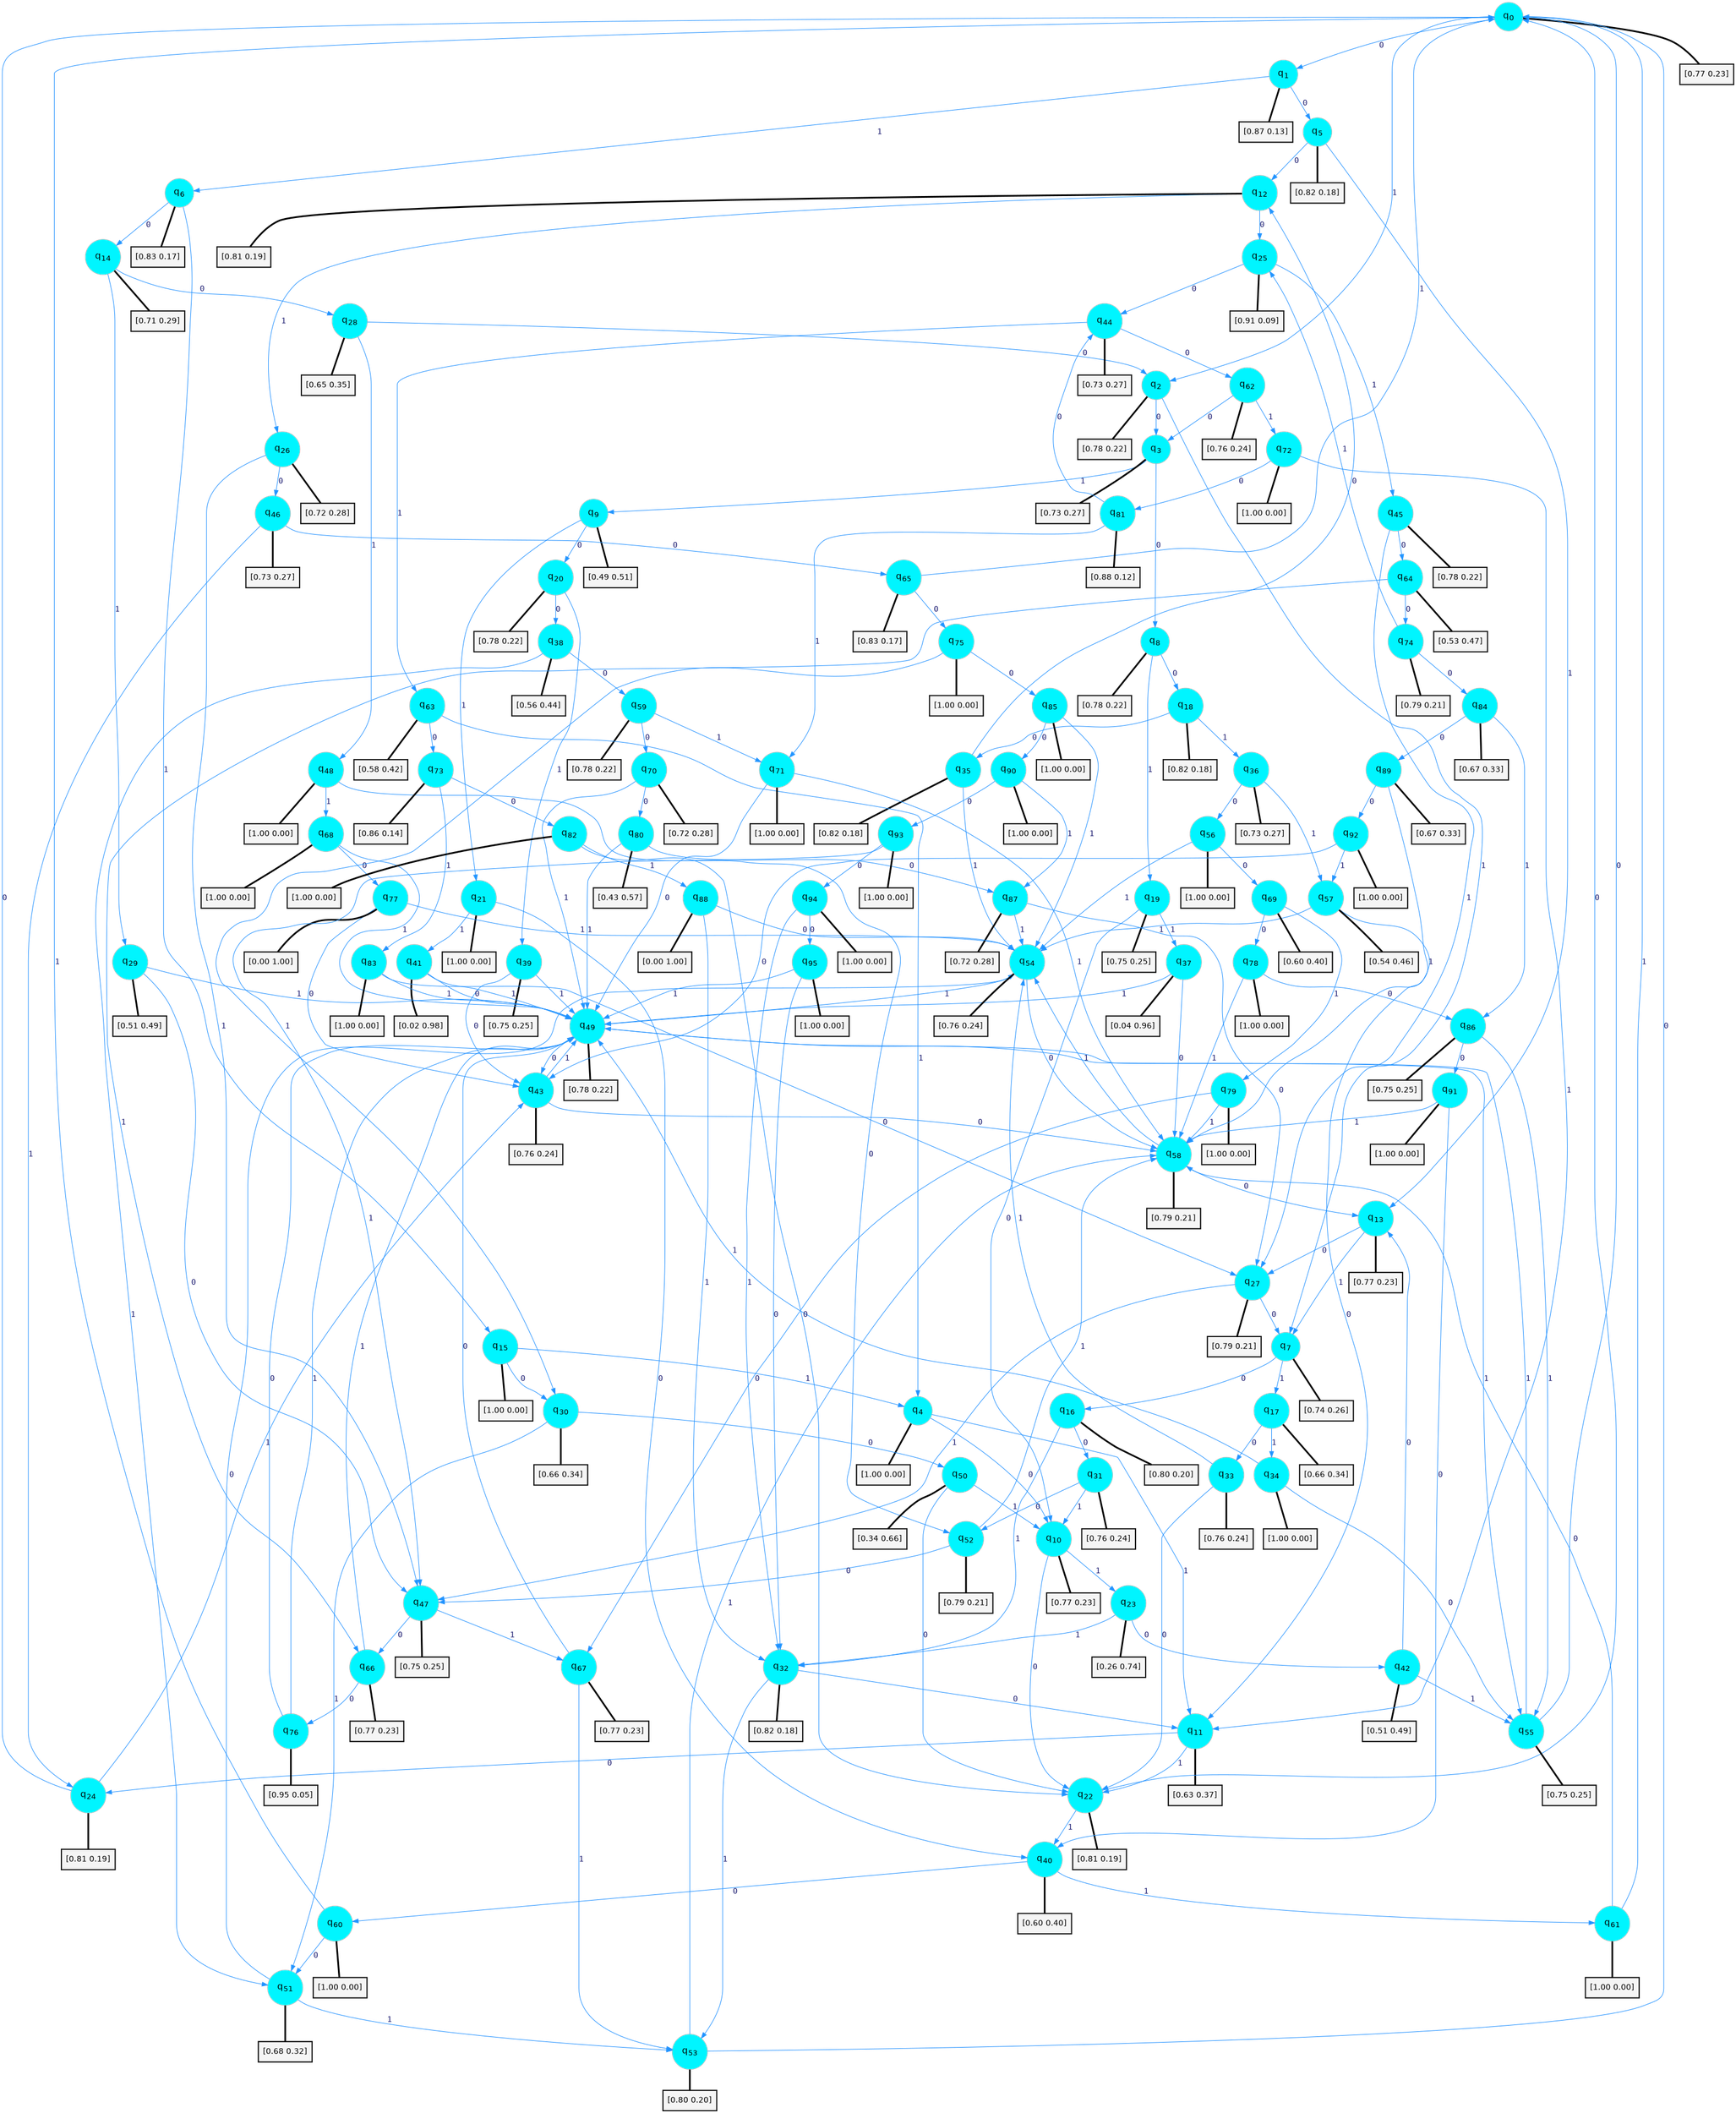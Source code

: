 digraph G {
graph [
bgcolor=transparent, dpi=300, rankdir=TD, size="40,25"];
node [
color=gray, fillcolor=turquoise1, fontcolor=black, fontname=Helvetica, fontsize=16, fontweight=bold, shape=circle, style=filled];
edge [
arrowsize=1, color=dodgerblue1, fontcolor=midnightblue, fontname=courier, fontweight=bold, penwidth=1, style=solid, weight=20];
0[label=<q<SUB>0</SUB>>];
1[label=<q<SUB>1</SUB>>];
2[label=<q<SUB>2</SUB>>];
3[label=<q<SUB>3</SUB>>];
4[label=<q<SUB>4</SUB>>];
5[label=<q<SUB>5</SUB>>];
6[label=<q<SUB>6</SUB>>];
7[label=<q<SUB>7</SUB>>];
8[label=<q<SUB>8</SUB>>];
9[label=<q<SUB>9</SUB>>];
10[label=<q<SUB>10</SUB>>];
11[label=<q<SUB>11</SUB>>];
12[label=<q<SUB>12</SUB>>];
13[label=<q<SUB>13</SUB>>];
14[label=<q<SUB>14</SUB>>];
15[label=<q<SUB>15</SUB>>];
16[label=<q<SUB>16</SUB>>];
17[label=<q<SUB>17</SUB>>];
18[label=<q<SUB>18</SUB>>];
19[label=<q<SUB>19</SUB>>];
20[label=<q<SUB>20</SUB>>];
21[label=<q<SUB>21</SUB>>];
22[label=<q<SUB>22</SUB>>];
23[label=<q<SUB>23</SUB>>];
24[label=<q<SUB>24</SUB>>];
25[label=<q<SUB>25</SUB>>];
26[label=<q<SUB>26</SUB>>];
27[label=<q<SUB>27</SUB>>];
28[label=<q<SUB>28</SUB>>];
29[label=<q<SUB>29</SUB>>];
30[label=<q<SUB>30</SUB>>];
31[label=<q<SUB>31</SUB>>];
32[label=<q<SUB>32</SUB>>];
33[label=<q<SUB>33</SUB>>];
34[label=<q<SUB>34</SUB>>];
35[label=<q<SUB>35</SUB>>];
36[label=<q<SUB>36</SUB>>];
37[label=<q<SUB>37</SUB>>];
38[label=<q<SUB>38</SUB>>];
39[label=<q<SUB>39</SUB>>];
40[label=<q<SUB>40</SUB>>];
41[label=<q<SUB>41</SUB>>];
42[label=<q<SUB>42</SUB>>];
43[label=<q<SUB>43</SUB>>];
44[label=<q<SUB>44</SUB>>];
45[label=<q<SUB>45</SUB>>];
46[label=<q<SUB>46</SUB>>];
47[label=<q<SUB>47</SUB>>];
48[label=<q<SUB>48</SUB>>];
49[label=<q<SUB>49</SUB>>];
50[label=<q<SUB>50</SUB>>];
51[label=<q<SUB>51</SUB>>];
52[label=<q<SUB>52</SUB>>];
53[label=<q<SUB>53</SUB>>];
54[label=<q<SUB>54</SUB>>];
55[label=<q<SUB>55</SUB>>];
56[label=<q<SUB>56</SUB>>];
57[label=<q<SUB>57</SUB>>];
58[label=<q<SUB>58</SUB>>];
59[label=<q<SUB>59</SUB>>];
60[label=<q<SUB>60</SUB>>];
61[label=<q<SUB>61</SUB>>];
62[label=<q<SUB>62</SUB>>];
63[label=<q<SUB>63</SUB>>];
64[label=<q<SUB>64</SUB>>];
65[label=<q<SUB>65</SUB>>];
66[label=<q<SUB>66</SUB>>];
67[label=<q<SUB>67</SUB>>];
68[label=<q<SUB>68</SUB>>];
69[label=<q<SUB>69</SUB>>];
70[label=<q<SUB>70</SUB>>];
71[label=<q<SUB>71</SUB>>];
72[label=<q<SUB>72</SUB>>];
73[label=<q<SUB>73</SUB>>];
74[label=<q<SUB>74</SUB>>];
75[label=<q<SUB>75</SUB>>];
76[label=<q<SUB>76</SUB>>];
77[label=<q<SUB>77</SUB>>];
78[label=<q<SUB>78</SUB>>];
79[label=<q<SUB>79</SUB>>];
80[label=<q<SUB>80</SUB>>];
81[label=<q<SUB>81</SUB>>];
82[label=<q<SUB>82</SUB>>];
83[label=<q<SUB>83</SUB>>];
84[label=<q<SUB>84</SUB>>];
85[label=<q<SUB>85</SUB>>];
86[label=<q<SUB>86</SUB>>];
87[label=<q<SUB>87</SUB>>];
88[label=<q<SUB>88</SUB>>];
89[label=<q<SUB>89</SUB>>];
90[label=<q<SUB>90</SUB>>];
91[label=<q<SUB>91</SUB>>];
92[label=<q<SUB>92</SUB>>];
93[label=<q<SUB>93</SUB>>];
94[label=<q<SUB>94</SUB>>];
95[label=<q<SUB>95</SUB>>];
96[label="[0.77 0.23]", shape=box,fontcolor=black, fontname=Helvetica, fontsize=14, penwidth=2, fillcolor=whitesmoke,color=black];
97[label="[0.87 0.13]", shape=box,fontcolor=black, fontname=Helvetica, fontsize=14, penwidth=2, fillcolor=whitesmoke,color=black];
98[label="[0.78 0.22]", shape=box,fontcolor=black, fontname=Helvetica, fontsize=14, penwidth=2, fillcolor=whitesmoke,color=black];
99[label="[0.73 0.27]", shape=box,fontcolor=black, fontname=Helvetica, fontsize=14, penwidth=2, fillcolor=whitesmoke,color=black];
100[label="[1.00 0.00]", shape=box,fontcolor=black, fontname=Helvetica, fontsize=14, penwidth=2, fillcolor=whitesmoke,color=black];
101[label="[0.82 0.18]", shape=box,fontcolor=black, fontname=Helvetica, fontsize=14, penwidth=2, fillcolor=whitesmoke,color=black];
102[label="[0.83 0.17]", shape=box,fontcolor=black, fontname=Helvetica, fontsize=14, penwidth=2, fillcolor=whitesmoke,color=black];
103[label="[0.74 0.26]", shape=box,fontcolor=black, fontname=Helvetica, fontsize=14, penwidth=2, fillcolor=whitesmoke,color=black];
104[label="[0.78 0.22]", shape=box,fontcolor=black, fontname=Helvetica, fontsize=14, penwidth=2, fillcolor=whitesmoke,color=black];
105[label="[0.49 0.51]", shape=box,fontcolor=black, fontname=Helvetica, fontsize=14, penwidth=2, fillcolor=whitesmoke,color=black];
106[label="[0.77 0.23]", shape=box,fontcolor=black, fontname=Helvetica, fontsize=14, penwidth=2, fillcolor=whitesmoke,color=black];
107[label="[0.63 0.37]", shape=box,fontcolor=black, fontname=Helvetica, fontsize=14, penwidth=2, fillcolor=whitesmoke,color=black];
108[label="[0.81 0.19]", shape=box,fontcolor=black, fontname=Helvetica, fontsize=14, penwidth=2, fillcolor=whitesmoke,color=black];
109[label="[0.77 0.23]", shape=box,fontcolor=black, fontname=Helvetica, fontsize=14, penwidth=2, fillcolor=whitesmoke,color=black];
110[label="[0.71 0.29]", shape=box,fontcolor=black, fontname=Helvetica, fontsize=14, penwidth=2, fillcolor=whitesmoke,color=black];
111[label="[1.00 0.00]", shape=box,fontcolor=black, fontname=Helvetica, fontsize=14, penwidth=2, fillcolor=whitesmoke,color=black];
112[label="[0.80 0.20]", shape=box,fontcolor=black, fontname=Helvetica, fontsize=14, penwidth=2, fillcolor=whitesmoke,color=black];
113[label="[0.66 0.34]", shape=box,fontcolor=black, fontname=Helvetica, fontsize=14, penwidth=2, fillcolor=whitesmoke,color=black];
114[label="[0.82 0.18]", shape=box,fontcolor=black, fontname=Helvetica, fontsize=14, penwidth=2, fillcolor=whitesmoke,color=black];
115[label="[0.75 0.25]", shape=box,fontcolor=black, fontname=Helvetica, fontsize=14, penwidth=2, fillcolor=whitesmoke,color=black];
116[label="[0.78 0.22]", shape=box,fontcolor=black, fontname=Helvetica, fontsize=14, penwidth=2, fillcolor=whitesmoke,color=black];
117[label="[1.00 0.00]", shape=box,fontcolor=black, fontname=Helvetica, fontsize=14, penwidth=2, fillcolor=whitesmoke,color=black];
118[label="[0.81 0.19]", shape=box,fontcolor=black, fontname=Helvetica, fontsize=14, penwidth=2, fillcolor=whitesmoke,color=black];
119[label="[0.26 0.74]", shape=box,fontcolor=black, fontname=Helvetica, fontsize=14, penwidth=2, fillcolor=whitesmoke,color=black];
120[label="[0.81 0.19]", shape=box,fontcolor=black, fontname=Helvetica, fontsize=14, penwidth=2, fillcolor=whitesmoke,color=black];
121[label="[0.91 0.09]", shape=box,fontcolor=black, fontname=Helvetica, fontsize=14, penwidth=2, fillcolor=whitesmoke,color=black];
122[label="[0.72 0.28]", shape=box,fontcolor=black, fontname=Helvetica, fontsize=14, penwidth=2, fillcolor=whitesmoke,color=black];
123[label="[0.79 0.21]", shape=box,fontcolor=black, fontname=Helvetica, fontsize=14, penwidth=2, fillcolor=whitesmoke,color=black];
124[label="[0.65 0.35]", shape=box,fontcolor=black, fontname=Helvetica, fontsize=14, penwidth=2, fillcolor=whitesmoke,color=black];
125[label="[0.51 0.49]", shape=box,fontcolor=black, fontname=Helvetica, fontsize=14, penwidth=2, fillcolor=whitesmoke,color=black];
126[label="[0.66 0.34]", shape=box,fontcolor=black, fontname=Helvetica, fontsize=14, penwidth=2, fillcolor=whitesmoke,color=black];
127[label="[0.76 0.24]", shape=box,fontcolor=black, fontname=Helvetica, fontsize=14, penwidth=2, fillcolor=whitesmoke,color=black];
128[label="[0.82 0.18]", shape=box,fontcolor=black, fontname=Helvetica, fontsize=14, penwidth=2, fillcolor=whitesmoke,color=black];
129[label="[0.76 0.24]", shape=box,fontcolor=black, fontname=Helvetica, fontsize=14, penwidth=2, fillcolor=whitesmoke,color=black];
130[label="[1.00 0.00]", shape=box,fontcolor=black, fontname=Helvetica, fontsize=14, penwidth=2, fillcolor=whitesmoke,color=black];
131[label="[0.82 0.18]", shape=box,fontcolor=black, fontname=Helvetica, fontsize=14, penwidth=2, fillcolor=whitesmoke,color=black];
132[label="[0.73 0.27]", shape=box,fontcolor=black, fontname=Helvetica, fontsize=14, penwidth=2, fillcolor=whitesmoke,color=black];
133[label="[0.04 0.96]", shape=box,fontcolor=black, fontname=Helvetica, fontsize=14, penwidth=2, fillcolor=whitesmoke,color=black];
134[label="[0.56 0.44]", shape=box,fontcolor=black, fontname=Helvetica, fontsize=14, penwidth=2, fillcolor=whitesmoke,color=black];
135[label="[0.75 0.25]", shape=box,fontcolor=black, fontname=Helvetica, fontsize=14, penwidth=2, fillcolor=whitesmoke,color=black];
136[label="[0.60 0.40]", shape=box,fontcolor=black, fontname=Helvetica, fontsize=14, penwidth=2, fillcolor=whitesmoke,color=black];
137[label="[0.02 0.98]", shape=box,fontcolor=black, fontname=Helvetica, fontsize=14, penwidth=2, fillcolor=whitesmoke,color=black];
138[label="[0.51 0.49]", shape=box,fontcolor=black, fontname=Helvetica, fontsize=14, penwidth=2, fillcolor=whitesmoke,color=black];
139[label="[0.76 0.24]", shape=box,fontcolor=black, fontname=Helvetica, fontsize=14, penwidth=2, fillcolor=whitesmoke,color=black];
140[label="[0.73 0.27]", shape=box,fontcolor=black, fontname=Helvetica, fontsize=14, penwidth=2, fillcolor=whitesmoke,color=black];
141[label="[0.78 0.22]", shape=box,fontcolor=black, fontname=Helvetica, fontsize=14, penwidth=2, fillcolor=whitesmoke,color=black];
142[label="[0.73 0.27]", shape=box,fontcolor=black, fontname=Helvetica, fontsize=14, penwidth=2, fillcolor=whitesmoke,color=black];
143[label="[0.75 0.25]", shape=box,fontcolor=black, fontname=Helvetica, fontsize=14, penwidth=2, fillcolor=whitesmoke,color=black];
144[label="[1.00 0.00]", shape=box,fontcolor=black, fontname=Helvetica, fontsize=14, penwidth=2, fillcolor=whitesmoke,color=black];
145[label="[0.78 0.22]", shape=box,fontcolor=black, fontname=Helvetica, fontsize=14, penwidth=2, fillcolor=whitesmoke,color=black];
146[label="[0.34 0.66]", shape=box,fontcolor=black, fontname=Helvetica, fontsize=14, penwidth=2, fillcolor=whitesmoke,color=black];
147[label="[0.68 0.32]", shape=box,fontcolor=black, fontname=Helvetica, fontsize=14, penwidth=2, fillcolor=whitesmoke,color=black];
148[label="[0.79 0.21]", shape=box,fontcolor=black, fontname=Helvetica, fontsize=14, penwidth=2, fillcolor=whitesmoke,color=black];
149[label="[0.80 0.20]", shape=box,fontcolor=black, fontname=Helvetica, fontsize=14, penwidth=2, fillcolor=whitesmoke,color=black];
150[label="[0.76 0.24]", shape=box,fontcolor=black, fontname=Helvetica, fontsize=14, penwidth=2, fillcolor=whitesmoke,color=black];
151[label="[0.75 0.25]", shape=box,fontcolor=black, fontname=Helvetica, fontsize=14, penwidth=2, fillcolor=whitesmoke,color=black];
152[label="[1.00 0.00]", shape=box,fontcolor=black, fontname=Helvetica, fontsize=14, penwidth=2, fillcolor=whitesmoke,color=black];
153[label="[0.54 0.46]", shape=box,fontcolor=black, fontname=Helvetica, fontsize=14, penwidth=2, fillcolor=whitesmoke,color=black];
154[label="[0.79 0.21]", shape=box,fontcolor=black, fontname=Helvetica, fontsize=14, penwidth=2, fillcolor=whitesmoke,color=black];
155[label="[0.78 0.22]", shape=box,fontcolor=black, fontname=Helvetica, fontsize=14, penwidth=2, fillcolor=whitesmoke,color=black];
156[label="[1.00 0.00]", shape=box,fontcolor=black, fontname=Helvetica, fontsize=14, penwidth=2, fillcolor=whitesmoke,color=black];
157[label="[1.00 0.00]", shape=box,fontcolor=black, fontname=Helvetica, fontsize=14, penwidth=2, fillcolor=whitesmoke,color=black];
158[label="[0.76 0.24]", shape=box,fontcolor=black, fontname=Helvetica, fontsize=14, penwidth=2, fillcolor=whitesmoke,color=black];
159[label="[0.58 0.42]", shape=box,fontcolor=black, fontname=Helvetica, fontsize=14, penwidth=2, fillcolor=whitesmoke,color=black];
160[label="[0.53 0.47]", shape=box,fontcolor=black, fontname=Helvetica, fontsize=14, penwidth=2, fillcolor=whitesmoke,color=black];
161[label="[0.83 0.17]", shape=box,fontcolor=black, fontname=Helvetica, fontsize=14, penwidth=2, fillcolor=whitesmoke,color=black];
162[label="[0.77 0.23]", shape=box,fontcolor=black, fontname=Helvetica, fontsize=14, penwidth=2, fillcolor=whitesmoke,color=black];
163[label="[0.77 0.23]", shape=box,fontcolor=black, fontname=Helvetica, fontsize=14, penwidth=2, fillcolor=whitesmoke,color=black];
164[label="[1.00 0.00]", shape=box,fontcolor=black, fontname=Helvetica, fontsize=14, penwidth=2, fillcolor=whitesmoke,color=black];
165[label="[0.60 0.40]", shape=box,fontcolor=black, fontname=Helvetica, fontsize=14, penwidth=2, fillcolor=whitesmoke,color=black];
166[label="[0.72 0.28]", shape=box,fontcolor=black, fontname=Helvetica, fontsize=14, penwidth=2, fillcolor=whitesmoke,color=black];
167[label="[1.00 0.00]", shape=box,fontcolor=black, fontname=Helvetica, fontsize=14, penwidth=2, fillcolor=whitesmoke,color=black];
168[label="[1.00 0.00]", shape=box,fontcolor=black, fontname=Helvetica, fontsize=14, penwidth=2, fillcolor=whitesmoke,color=black];
169[label="[0.86 0.14]", shape=box,fontcolor=black, fontname=Helvetica, fontsize=14, penwidth=2, fillcolor=whitesmoke,color=black];
170[label="[0.79 0.21]", shape=box,fontcolor=black, fontname=Helvetica, fontsize=14, penwidth=2, fillcolor=whitesmoke,color=black];
171[label="[1.00 0.00]", shape=box,fontcolor=black, fontname=Helvetica, fontsize=14, penwidth=2, fillcolor=whitesmoke,color=black];
172[label="[0.95 0.05]", shape=box,fontcolor=black, fontname=Helvetica, fontsize=14, penwidth=2, fillcolor=whitesmoke,color=black];
173[label="[0.00 1.00]", shape=box,fontcolor=black, fontname=Helvetica, fontsize=14, penwidth=2, fillcolor=whitesmoke,color=black];
174[label="[1.00 0.00]", shape=box,fontcolor=black, fontname=Helvetica, fontsize=14, penwidth=2, fillcolor=whitesmoke,color=black];
175[label="[1.00 0.00]", shape=box,fontcolor=black, fontname=Helvetica, fontsize=14, penwidth=2, fillcolor=whitesmoke,color=black];
176[label="[0.43 0.57]", shape=box,fontcolor=black, fontname=Helvetica, fontsize=14, penwidth=2, fillcolor=whitesmoke,color=black];
177[label="[0.88 0.12]", shape=box,fontcolor=black, fontname=Helvetica, fontsize=14, penwidth=2, fillcolor=whitesmoke,color=black];
178[label="[1.00 0.00]", shape=box,fontcolor=black, fontname=Helvetica, fontsize=14, penwidth=2, fillcolor=whitesmoke,color=black];
179[label="[1.00 0.00]", shape=box,fontcolor=black, fontname=Helvetica, fontsize=14, penwidth=2, fillcolor=whitesmoke,color=black];
180[label="[0.67 0.33]", shape=box,fontcolor=black, fontname=Helvetica, fontsize=14, penwidth=2, fillcolor=whitesmoke,color=black];
181[label="[1.00 0.00]", shape=box,fontcolor=black, fontname=Helvetica, fontsize=14, penwidth=2, fillcolor=whitesmoke,color=black];
182[label="[0.75 0.25]", shape=box,fontcolor=black, fontname=Helvetica, fontsize=14, penwidth=2, fillcolor=whitesmoke,color=black];
183[label="[0.72 0.28]", shape=box,fontcolor=black, fontname=Helvetica, fontsize=14, penwidth=2, fillcolor=whitesmoke,color=black];
184[label="[0.00 1.00]", shape=box,fontcolor=black, fontname=Helvetica, fontsize=14, penwidth=2, fillcolor=whitesmoke,color=black];
185[label="[0.67 0.33]", shape=box,fontcolor=black, fontname=Helvetica, fontsize=14, penwidth=2, fillcolor=whitesmoke,color=black];
186[label="[1.00 0.00]", shape=box,fontcolor=black, fontname=Helvetica, fontsize=14, penwidth=2, fillcolor=whitesmoke,color=black];
187[label="[1.00 0.00]", shape=box,fontcolor=black, fontname=Helvetica, fontsize=14, penwidth=2, fillcolor=whitesmoke,color=black];
188[label="[1.00 0.00]", shape=box,fontcolor=black, fontname=Helvetica, fontsize=14, penwidth=2, fillcolor=whitesmoke,color=black];
189[label="[1.00 0.00]", shape=box,fontcolor=black, fontname=Helvetica, fontsize=14, penwidth=2, fillcolor=whitesmoke,color=black];
190[label="[1.00 0.00]", shape=box,fontcolor=black, fontname=Helvetica, fontsize=14, penwidth=2, fillcolor=whitesmoke,color=black];
191[label="[1.00 0.00]", shape=box,fontcolor=black, fontname=Helvetica, fontsize=14, penwidth=2, fillcolor=whitesmoke,color=black];
0->1 [label=0];
0->2 [label=1];
0->96 [arrowhead=none, penwidth=3,color=black];
1->5 [label=0];
1->6 [label=1];
1->97 [arrowhead=none, penwidth=3,color=black];
2->3 [label=0];
2->7 [label=1];
2->98 [arrowhead=none, penwidth=3,color=black];
3->8 [label=0];
3->9 [label=1];
3->99 [arrowhead=none, penwidth=3,color=black];
4->10 [label=0];
4->11 [label=1];
4->100 [arrowhead=none, penwidth=3,color=black];
5->12 [label=0];
5->13 [label=1];
5->101 [arrowhead=none, penwidth=3,color=black];
6->14 [label=0];
6->15 [label=1];
6->102 [arrowhead=none, penwidth=3,color=black];
7->16 [label=0];
7->17 [label=1];
7->103 [arrowhead=none, penwidth=3,color=black];
8->18 [label=0];
8->19 [label=1];
8->104 [arrowhead=none, penwidth=3,color=black];
9->20 [label=0];
9->21 [label=1];
9->105 [arrowhead=none, penwidth=3,color=black];
10->22 [label=0];
10->23 [label=1];
10->106 [arrowhead=none, penwidth=3,color=black];
11->24 [label=0];
11->22 [label=1];
11->107 [arrowhead=none, penwidth=3,color=black];
12->25 [label=0];
12->26 [label=1];
12->108 [arrowhead=none, penwidth=3,color=black];
13->27 [label=0];
13->7 [label=1];
13->109 [arrowhead=none, penwidth=3,color=black];
14->28 [label=0];
14->29 [label=1];
14->110 [arrowhead=none, penwidth=3,color=black];
15->30 [label=0];
15->4 [label=1];
15->111 [arrowhead=none, penwidth=3,color=black];
16->31 [label=0];
16->32 [label=1];
16->112 [arrowhead=none, penwidth=3,color=black];
17->33 [label=0];
17->34 [label=1];
17->113 [arrowhead=none, penwidth=3,color=black];
18->35 [label=0];
18->36 [label=1];
18->114 [arrowhead=none, penwidth=3,color=black];
19->10 [label=0];
19->37 [label=1];
19->115 [arrowhead=none, penwidth=3,color=black];
20->38 [label=0];
20->39 [label=1];
20->116 [arrowhead=none, penwidth=3,color=black];
21->40 [label=0];
21->41 [label=1];
21->117 [arrowhead=none, penwidth=3,color=black];
22->0 [label=0];
22->40 [label=1];
22->118 [arrowhead=none, penwidth=3,color=black];
23->42 [label=0];
23->32 [label=1];
23->119 [arrowhead=none, penwidth=3,color=black];
24->0 [label=0];
24->43 [label=1];
24->120 [arrowhead=none, penwidth=3,color=black];
25->44 [label=0];
25->45 [label=1];
25->121 [arrowhead=none, penwidth=3,color=black];
26->46 [label=0];
26->47 [label=1];
26->122 [arrowhead=none, penwidth=3,color=black];
27->7 [label=0];
27->47 [label=1];
27->123 [arrowhead=none, penwidth=3,color=black];
28->2 [label=0];
28->48 [label=1];
28->124 [arrowhead=none, penwidth=3,color=black];
29->47 [label=0];
29->49 [label=1];
29->125 [arrowhead=none, penwidth=3,color=black];
30->50 [label=0];
30->51 [label=1];
30->126 [arrowhead=none, penwidth=3,color=black];
31->52 [label=0];
31->10 [label=1];
31->127 [arrowhead=none, penwidth=3,color=black];
32->11 [label=0];
32->53 [label=1];
32->128 [arrowhead=none, penwidth=3,color=black];
33->22 [label=0];
33->54 [label=1];
33->129 [arrowhead=none, penwidth=3,color=black];
34->55 [label=0];
34->49 [label=1];
34->130 [arrowhead=none, penwidth=3,color=black];
35->12 [label=0];
35->54 [label=1];
35->131 [arrowhead=none, penwidth=3,color=black];
36->56 [label=0];
36->57 [label=1];
36->132 [arrowhead=none, penwidth=3,color=black];
37->58 [label=0];
37->49 [label=1];
37->133 [arrowhead=none, penwidth=3,color=black];
38->59 [label=0];
38->51 [label=1];
38->134 [arrowhead=none, penwidth=3,color=black];
39->43 [label=0];
39->49 [label=1];
39->135 [arrowhead=none, penwidth=3,color=black];
40->60 [label=0];
40->61 [label=1];
40->136 [arrowhead=none, penwidth=3,color=black];
41->49 [label=0];
41->49 [label=1];
41->137 [arrowhead=none, penwidth=3,color=black];
42->13 [label=0];
42->55 [label=1];
42->138 [arrowhead=none, penwidth=3,color=black];
43->58 [label=0];
43->49 [label=1];
43->139 [arrowhead=none, penwidth=3,color=black];
44->62 [label=0];
44->63 [label=1];
44->140 [arrowhead=none, penwidth=3,color=black];
45->64 [label=0];
45->27 [label=1];
45->141 [arrowhead=none, penwidth=3,color=black];
46->65 [label=0];
46->24 [label=1];
46->142 [arrowhead=none, penwidth=3,color=black];
47->66 [label=0];
47->67 [label=1];
47->143 [arrowhead=none, penwidth=3,color=black];
48->52 [label=0];
48->68 [label=1];
48->144 [arrowhead=none, penwidth=3,color=black];
49->43 [label=0];
49->55 [label=1];
49->145 [arrowhead=none, penwidth=3,color=black];
50->22 [label=0];
50->10 [label=1];
50->146 [arrowhead=none, penwidth=3,color=black];
51->54 [label=0];
51->53 [label=1];
51->147 [arrowhead=none, penwidth=3,color=black];
52->47 [label=0];
52->58 [label=1];
52->148 [arrowhead=none, penwidth=3,color=black];
53->0 [label=0];
53->58 [label=1];
53->149 [arrowhead=none, penwidth=3,color=black];
54->58 [label=0];
54->49 [label=1];
54->150 [arrowhead=none, penwidth=3,color=black];
55->0 [label=0];
55->49 [label=1];
55->151 [arrowhead=none, penwidth=3,color=black];
56->69 [label=0];
56->54 [label=1];
56->152 [arrowhead=none, penwidth=3,color=black];
57->11 [label=0];
57->54 [label=1];
57->153 [arrowhead=none, penwidth=3,color=black];
58->13 [label=0];
58->54 [label=1];
58->154 [arrowhead=none, penwidth=3,color=black];
59->70 [label=0];
59->71 [label=1];
59->155 [arrowhead=none, penwidth=3,color=black];
60->51 [label=0];
60->0 [label=1];
60->156 [arrowhead=none, penwidth=3,color=black];
61->58 [label=0];
61->0 [label=1];
61->157 [arrowhead=none, penwidth=3,color=black];
62->3 [label=0];
62->72 [label=1];
62->158 [arrowhead=none, penwidth=3,color=black];
63->73 [label=0];
63->4 [label=1];
63->159 [arrowhead=none, penwidth=3,color=black];
64->74 [label=0];
64->66 [label=1];
64->160 [arrowhead=none, penwidth=3,color=black];
65->75 [label=0];
65->0 [label=1];
65->161 [arrowhead=none, penwidth=3,color=black];
66->76 [label=0];
66->49 [label=1];
66->162 [arrowhead=none, penwidth=3,color=black];
67->49 [label=0];
67->53 [label=1];
67->163 [arrowhead=none, penwidth=3,color=black];
68->77 [label=0];
68->49 [label=1];
68->164 [arrowhead=none, penwidth=3,color=black];
69->78 [label=0];
69->79 [label=1];
69->165 [arrowhead=none, penwidth=3,color=black];
70->80 [label=0];
70->49 [label=1];
70->166 [arrowhead=none, penwidth=3,color=black];
71->49 [label=0];
71->58 [label=1];
71->167 [arrowhead=none, penwidth=3,color=black];
72->81 [label=0];
72->11 [label=1];
72->168 [arrowhead=none, penwidth=3,color=black];
73->82 [label=0];
73->83 [label=1];
73->169 [arrowhead=none, penwidth=3,color=black];
74->84 [label=0];
74->25 [label=1];
74->170 [arrowhead=none, penwidth=3,color=black];
75->85 [label=0];
75->30 [label=1];
75->171 [arrowhead=none, penwidth=3,color=black];
76->49 [label=0];
76->49 [label=1];
76->172 [arrowhead=none, penwidth=3,color=black];
77->43 [label=0];
77->54 [label=1];
77->173 [arrowhead=none, penwidth=3,color=black];
78->86 [label=0];
78->58 [label=1];
78->174 [arrowhead=none, penwidth=3,color=black];
79->67 [label=0];
79->58 [label=1];
79->175 [arrowhead=none, penwidth=3,color=black];
80->87 [label=0];
80->49 [label=1];
80->176 [arrowhead=none, penwidth=3,color=black];
81->44 [label=0];
81->71 [label=1];
81->177 [arrowhead=none, penwidth=3,color=black];
82->22 [label=0];
82->88 [label=1];
82->178 [arrowhead=none, penwidth=3,color=black];
83->27 [label=0];
83->49 [label=1];
83->179 [arrowhead=none, penwidth=3,color=black];
84->89 [label=0];
84->86 [label=1];
84->180 [arrowhead=none, penwidth=3,color=black];
85->90 [label=0];
85->54 [label=1];
85->181 [arrowhead=none, penwidth=3,color=black];
86->91 [label=0];
86->55 [label=1];
86->182 [arrowhead=none, penwidth=3,color=black];
87->27 [label=0];
87->54 [label=1];
87->183 [arrowhead=none, penwidth=3,color=black];
88->54 [label=0];
88->32 [label=1];
88->184 [arrowhead=none, penwidth=3,color=black];
89->92 [label=0];
89->58 [label=1];
89->185 [arrowhead=none, penwidth=3,color=black];
90->93 [label=0];
90->87 [label=1];
90->186 [arrowhead=none, penwidth=3,color=black];
91->40 [label=0];
91->58 [label=1];
91->187 [arrowhead=none, penwidth=3,color=black];
92->43 [label=0];
92->57 [label=1];
92->188 [arrowhead=none, penwidth=3,color=black];
93->94 [label=0];
93->47 [label=1];
93->189 [arrowhead=none, penwidth=3,color=black];
94->95 [label=0];
94->32 [label=1];
94->190 [arrowhead=none, penwidth=3,color=black];
95->32 [label=0];
95->49 [label=1];
95->191 [arrowhead=none, penwidth=3,color=black];
}
